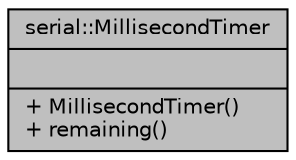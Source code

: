 digraph "serial::MillisecondTimer"
{
 // LATEX_PDF_SIZE
  edge [fontname="Helvetica",fontsize="10",labelfontname="Helvetica",labelfontsize="10"];
  node [fontname="Helvetica",fontsize="10",shape=record];
  Node1 [label="{serial::MillisecondTimer\n||+ MillisecondTimer()\l+ remaining()\l}",height=0.2,width=0.4,color="black", fillcolor="grey75", style="filled", fontcolor="black",tooltip=" "];
}

